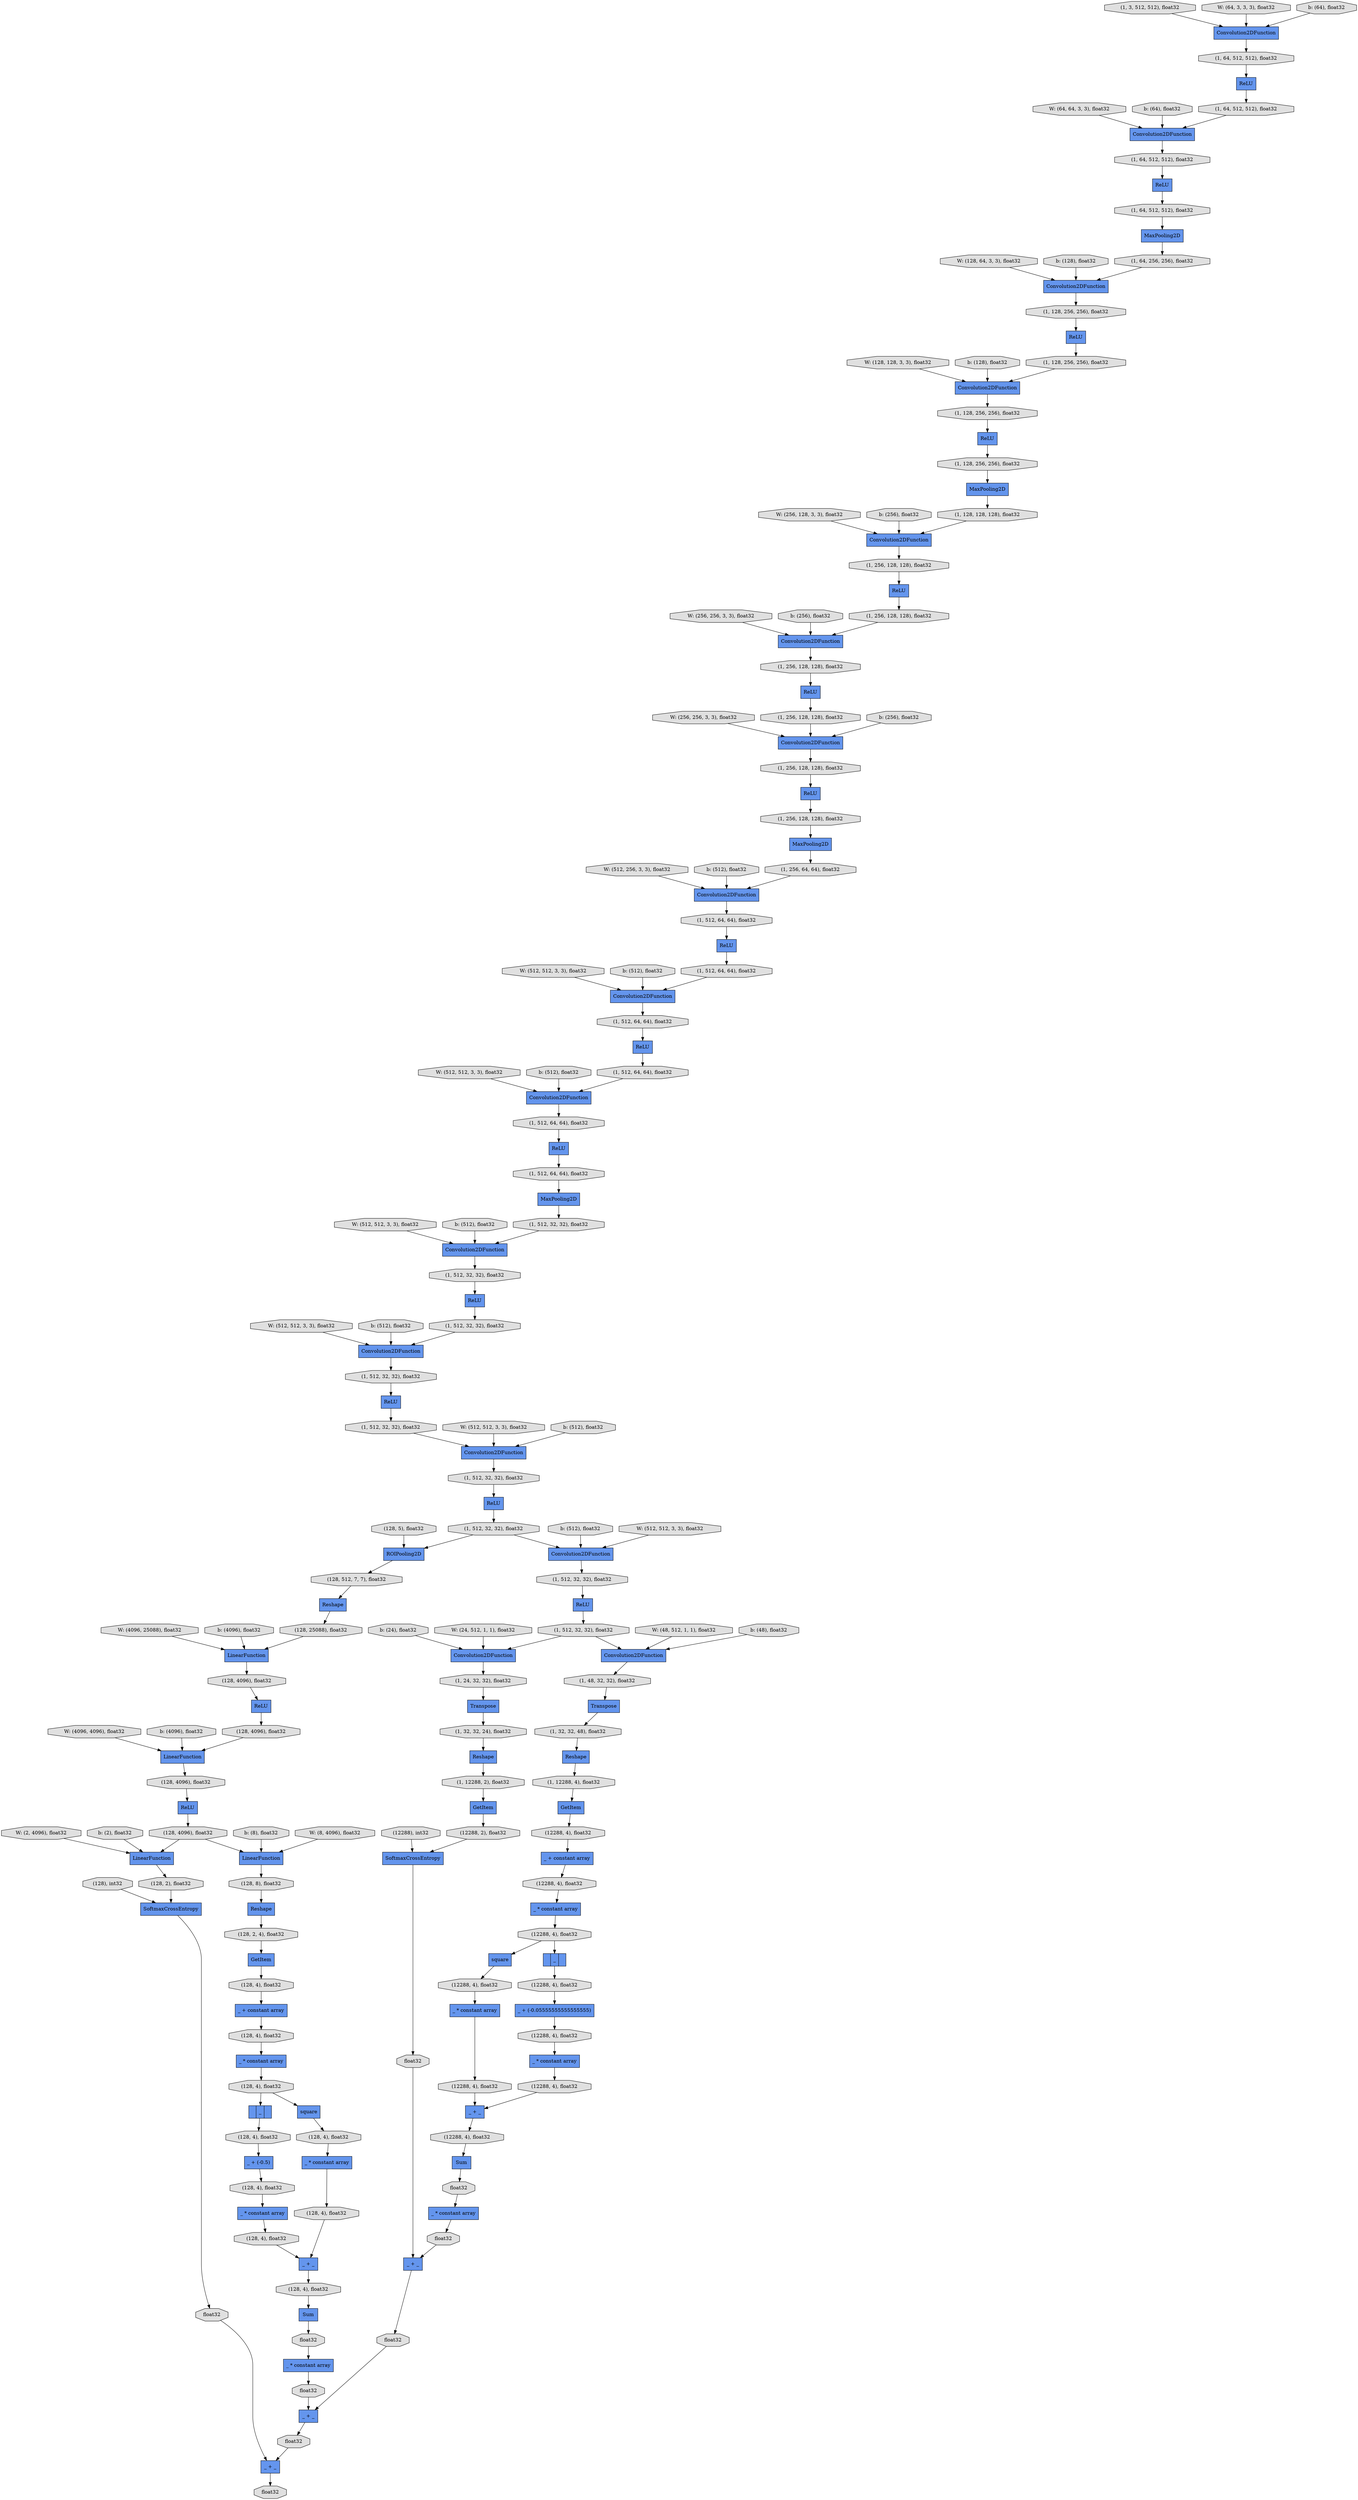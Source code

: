 digraph graphname{rankdir=TB;140594059247744 [shape="octagon",style="filled",fillcolor="#E0E0E0",label="(12288, 4), float32"];140594068406400 [shape="octagon",style="filled",fillcolor="#E0E0E0",label="b: (8), float32"];140594059247800 [shape="record",style="filled",fillcolor="#6495ED",label="_ * constant array"];140594059247856 [shape="record",style="filled",fillcolor="#6495ED",label="square"];140594068340688 [shape="record",style="filled",fillcolor="#6495ED",label="ReLU"];140594068381992 [shape="octagon",style="filled",fillcolor="#E0E0E0",label="W: (48, 512, 1, 1), float32"];140594068545832 [shape="octagon",style="filled",fillcolor="#E0E0E0",label="(1, 3, 512, 512), float32"];140594059247968 [shape="record",style="filled",fillcolor="#6495ED",label="_ + (-0.05555555555555555)"];140594068406624 [shape="octagon",style="filled",fillcolor="#E0E0E0",label="W: (2, 4096), float32"];140594068382048 [shape="octagon",style="filled",fillcolor="#E0E0E0",label="b: (24), float32"];140594075509144 [shape="octagon",style="filled",fillcolor="#E0E0E0",label="W: (64, 3, 3, 3), float32"];140594059248080 [shape="record",style="filled",fillcolor="#6495ED",label="_ * constant array"];140594068546056 [shape="record",style="filled",fillcolor="#6495ED",label="ReLU"];140594068382328 [shape="octagon",style="filled",fillcolor="#E0E0E0",label="b: (512), float32"];140594059248304 [shape="octagon",style="filled",fillcolor="#E0E0E0",label="(12288, 4), float32"];140594075509424 [shape="octagon",style="filled",fillcolor="#E0E0E0",label="b: (64), float32"];140594068546280 [shape="record",style="filled",fillcolor="#6495ED",label="Convolution2DFunction"];140594068407072 [shape="octagon",style="filled",fillcolor="#E0E0E0",label="b: (2), float32"];140594059248528 [shape="octagon",style="filled",fillcolor="#E0E0E0",label="(12288, 4), float32"];140594068546448 [shape="record",style="filled",fillcolor="#6495ED",label="Convolution2DFunction"];140594075509704 [shape="octagon",style="filled",fillcolor="#E0E0E0",label="W: (64, 64, 3, 3), float32"];140594059248640 [shape="record",style="filled",fillcolor="#6495ED",label="_ + _"];140594068382720 [shape="octagon",style="filled",fillcolor="#E0E0E0",label="W: (24, 512, 1, 1), float32"];140594059248696 [shape="octagon",style="filled",fillcolor="#E0E0E0",label="(12288, 4), float32"];140594059248752 [shape="record",style="filled",fillcolor="#6495ED",label="_ * constant array"];140594059248808 [shape="record",style="filled",fillcolor="#6495ED",label="SoftmaxCrossEntropy"];140594059248920 [shape="record",style="filled",fillcolor="#6495ED",label="Sum"];140594068383000 [shape="octagon",style="filled",fillcolor="#E0E0E0",label="W: (512, 512, 3, 3), float32"];140594075510040 [shape="octagon",style="filled",fillcolor="#E0E0E0",label="b: (64), float32"];140594059248976 [shape="octagon",style="filled",fillcolor="#E0E0E0",label="(12288, 4), float32"];140594068546952 [shape="record",style="filled",fillcolor="#6495ED",label="Convolution2DFunction"];140594059249144 [shape="octagon",style="filled",fillcolor="#E0E0E0",label="(12288, 4), float32"];140594075510320 [shape="octagon",style="filled",fillcolor="#E0E0E0",label="W: (128, 64, 3, 3), float32"];140594068547176 [shape="record",style="filled",fillcolor="#6495ED",label="Convolution2DFunction"];140594059249312 [shape="octagon",style="filled",fillcolor="#E0E0E0",label="float32"];140594059249368 [shape="record",style="filled",fillcolor="#6495ED",label="Reshape"];140594075510656 [shape="octagon",style="filled",fillcolor="#E0E0E0",label="b: (128), float32"];140594059249592 [shape="octagon",style="filled",fillcolor="#E0E0E0",label="float32"];140594059249648 [shape="octagon",style="filled",fillcolor="#E0E0E0",label="(12288), int32"];140594068383728 [shape="octagon",style="filled",fillcolor="#E0E0E0",label="b: (48), float32"];140594068547736 [shape="octagon",style="filled",fillcolor="#E0E0E0",label="(1, 512, 32, 32), float32"];140594075510936 [shape="octagon",style="filled",fillcolor="#E0E0E0",label="W: (128, 128, 3, 3), float32"];140594059249928 [shape="record",style="filled",fillcolor="#6495ED",label="GetItem"];140594068384064 [shape="octagon",style="filled",fillcolor="#E0E0E0",label="W: (4096, 25088), float32"];140594075511272 [shape="octagon",style="filled",fillcolor="#E0E0E0",label="b: (128), float32"];140594059250264 [shape="octagon",style="filled",fillcolor="#E0E0E0",label="float32"];140594068548296 [shape="record",style="filled",fillcolor="#6495ED",label="ReLU"];140594068384512 [shape="octagon",style="filled",fillcolor="#E0E0E0",label="b: (4096), float32"];140594075511552 [shape="octagon",style="filled",fillcolor="#E0E0E0",label="W: (256, 128, 3, 3), float32"];140594059250488 [shape="octagon",style="filled",fillcolor="#E0E0E0",label="(128, 2, 4), float32"];140594068384736 [shape="octagon",style="filled",fillcolor="#E0E0E0",label="W: (4096, 4096), float32"];140594075511888 [shape="octagon",style="filled",fillcolor="#E0E0E0",label="b: (256), float32"];140594059251048 [shape="octagon",style="filled",fillcolor="#E0E0E0",label="(128, 4), float32"];140594075512168 [shape="octagon",style="filled",fillcolor="#E0E0E0",label="W: (256, 256, 3, 3), float32"];140594068385184 [shape="octagon",style="filled",fillcolor="#E0E0E0",label="b: (4096), float32"];140594059251272 [shape="record",style="filled",fillcolor="#6495ED",label="_ + constant array"];140594059251328 [shape="record",style="filled",fillcolor="#6495ED",label="_ * constant array"];140594068385408 [shape="octagon",style="filled",fillcolor="#E0E0E0",label="W: (8, 4096), float32"];140594075512504 [shape="octagon",style="filled",fillcolor="#E0E0E0",label="b: (256), float32"];140594059251440 [shape="record",style="filled",fillcolor="#6495ED",label="|_|"];140594059251496 [shape="octagon",style="filled",fillcolor="#E0E0E0",label="(128, 4), float32"];140594075512784 [shape="octagon",style="filled",fillcolor="#E0E0E0",label="W: (256, 256, 3, 3), float32"];140594059292744 [shape="octagon",style="filled",fillcolor="#E0E0E0",label="(128, 4), float32"];140594068361400 [shape="octagon",style="filled",fillcolor="#E0E0E0",label="(1, 512, 32, 32), float32"];140594059292912 [shape="octagon",style="filled",fillcolor="#E0E0E0",label="(128, 4), float32"];140594059210992 [shape="record",style="filled",fillcolor="#6495ED",label="ROIPooling2D"];140594068336880 [shape="octagon",style="filled",fillcolor="#E0E0E0",label="(1, 256, 128, 128), float32"];140594059292968 [shape="record",style="filled",fillcolor="#6495ED",label="_ * constant array"];140594059293024 [shape="record",style="filled",fillcolor="#6495ED",label="square"];140594068336992 [shape="record",style="filled",fillcolor="#6495ED",label="Convolution2DFunction"];140594075595104 [shape="octagon",style="filled",fillcolor="#E0E0E0",label="b: (256), float32"];140594059211160 [shape="record",style="filled",fillcolor="#6495ED",label="Reshape"];140594059211216 [shape="octagon",style="filled",fillcolor="#E0E0E0",label="(128, 5), float32"];140594068279816 [shape="octagon",style="filled",fillcolor="#E0E0E0",label="(1, 64, 512, 512), float32"];140594059293248 [shape="record",style="filled",fillcolor="#6495ED",label="_ + (-0.5)"];140594068361792 [shape="octagon",style="filled",fillcolor="#E0E0E0",label="(1, 512, 32, 32), float32"];140594075595384 [shape="octagon",style="filled",fillcolor="#E0E0E0",label="W: (512, 256, 3, 3), float32"];140595553596024 [shape="record",style="filled",fillcolor="#6495ED",label="Convolution2DFunction"];140594059293360 [shape="record",style="filled",fillcolor="#6495ED",label="_ * constant array"];140594068361904 [shape="octagon",style="filled",fillcolor="#E0E0E0",label="(1, 512, 32, 32), float32"];140594068337328 [shape="octagon",style="filled",fillcolor="#E0E0E0",label="(1, 256, 128, 128), float32"];140594059293472 [shape="octagon",style="filled",fillcolor="#E0E0E0",label="(128, 4), float32"];140594059211608 [shape="octagon",style="filled",fillcolor="#E0E0E0",label="(128, 512, 7, 7), float32"];140594068337496 [shape="octagon",style="filled",fillcolor="#E0E0E0",label="(1, 256, 128, 128), float32"];140594068280152 [shape="record",style="filled",fillcolor="#6495ED",label="Convolution2DFunction"];140594068362184 [shape="octagon",style="filled",fillcolor="#E0E0E0",label="(1, 512, 32, 32), float32"];140594075595720 [shape="octagon",style="filled",fillcolor="#E0E0E0",label="b: (512), float32"];140594068280264 [shape="octagon",style="filled",fillcolor="#E0E0E0",label="(1, 64, 512, 512), float32"];140594059293696 [shape="octagon",style="filled",fillcolor="#E0E0E0",label="(128, 4), float32"];140594068337664 [shape="octagon",style="filled",fillcolor="#E0E0E0",label="(1, 256, 64, 64), float32"];140594068280320 [shape="record",style="filled",fillcolor="#6495ED",label="MaxPooling2D"];140594068362296 [shape="octagon",style="filled",fillcolor="#E0E0E0",label="(1, 32, 32, 48), float32"];140594059211832 [shape="record",style="filled",fillcolor="#6495ED",label="ReLU"];140594068337720 [shape="record",style="filled",fillcolor="#6495ED",label="Convolution2DFunction"];140595553596472 [shape="record",style="filled",fillcolor="#6495ED",label="Convolution2DFunction"];140594059293864 [shape="record",style="filled",fillcolor="#6495ED",label="_ + _"];140594068362408 [shape="octagon",style="filled",fillcolor="#E0E0E0",label="(1, 32, 32, 24), float32"];140594059211944 [shape="octagon",style="filled",fillcolor="#E0E0E0",label="(128, 25088), float32"];140594068337832 [shape="record",style="filled",fillcolor="#6495ED",label="Convolution2DFunction"];140594059212000 [shape="record",style="filled",fillcolor="#6495ED",label="LinearFunction"];140594075596000 [shape="octagon",style="filled",fillcolor="#E0E0E0",label="W: (512, 512, 3, 3), float32"];140594068280544 [shape="octagon",style="filled",fillcolor="#E0E0E0",label="(1, 64, 512, 512), float32"];140594059293976 [shape="octagon",style="filled",fillcolor="#E0E0E0",label="(128, 4), float32"];140594068452632 [shape="record",style="filled",fillcolor="#6495ED",label="Convolution2DFunction"];140594059294032 [shape="record",style="filled",fillcolor="#6495ED",label="_ * constant array"];140594068280656 [shape="record",style="filled",fillcolor="#6495ED",label="ReLU"];140594059294088 [shape="record",style="filled",fillcolor="#6495ED",label="SoftmaxCrossEntropy"];140594059212168 [shape="record",style="filled",fillcolor="#6495ED",label="LinearFunction"];140594068362632 [shape="octagon",style="filled",fillcolor="#E0E0E0",label="(1, 48, 32, 32), float32"];140594068338056 [shape="octagon",style="filled",fillcolor="#E0E0E0",label="(1, 512, 64, 64), float32"];140594059212224 [shape="octagon",style="filled",fillcolor="#E0E0E0",label="(128, 4096), float32"];140594068280768 [shape="octagon",style="filled",fillcolor="#E0E0E0",label="(1, 64, 512, 512), float32"];140594059294200 [shape="record",style="filled",fillcolor="#6495ED",label="Sum"];140594068362744 [shape="record",style="filled",fillcolor="#6495ED",label="Transpose"];140594059294256 [shape="octagon",style="filled",fillcolor="#E0E0E0",label="(128, 4), float32"];140594068362800 [shape="record",style="filled",fillcolor="#6495ED",label="Reshape"];140594075596336 [shape="octagon",style="filled",fillcolor="#E0E0E0",label="b: (512), float32"];140594068338224 [shape="record",style="filled",fillcolor="#6495ED",label="ReLU"];140594059212448 [shape="octagon",style="filled",fillcolor="#E0E0E0",label="(128, 4096), float32"];140594068338336 [shape="octagon",style="filled",fillcolor="#E0E0E0",label="(1, 512, 64, 64), float32"];140594059294424 [shape="octagon",style="filled",fillcolor="#E0E0E0",label="(128, 4), float32"];140594059212560 [shape="record",style="filled",fillcolor="#6495ED",label="ReLU"];140594068338448 [shape="record",style="filled",fillcolor="#6495ED",label="MaxPooling2D"];140594059294536 [shape="octagon",style="filled",fillcolor="#E0E0E0",label="float32"];140594059212616 [shape="record",style="filled",fillcolor="#6495ED",label="LinearFunction"];140594075596616 [shape="octagon",style="filled",fillcolor="#E0E0E0",label="W: (512, 512, 3, 3), float32"];140594068281160 [shape="octagon",style="filled",fillcolor="#E0E0E0",label="(1, 64, 256, 256), float32"];140594059212672 [shape="octagon",style="filled",fillcolor="#E0E0E0",label="(128, 4096), float32"];140594068363192 [shape="octagon",style="filled",fillcolor="#E0E0E0",label="(1, 12288, 4), float32"];140594059294704 [shape="octagon",style="filled",fillcolor="#E0E0E0",label="float32"];140594068281328 [shape="octagon",style="filled",fillcolor="#E0E0E0",label="(1, 128, 256, 256), float32"];140594059294760 [shape="record",style="filled",fillcolor="#6495ED",label="_ + _"];140594068338728 [shape="octagon",style="filled",fillcolor="#E0E0E0",label="(1, 512, 64, 64), float32"];140594059294816 [shape="octagon",style="filled",fillcolor="#E0E0E0",label="(128), int32"];140594068363416 [shape="octagon",style="filled",fillcolor="#E0E0E0",label="(1, 24, 32, 32), float32"];140594075596952 [shape="octagon",style="filled",fillcolor="#E0E0E0",label="b: (512), float32"];140594068338840 [shape="record",style="filled",fillcolor="#6495ED",label="ReLU"];140594068281496 [shape="record",style="filled",fillcolor="#6495ED",label="ReLU"];140594059213008 [shape="octagon",style="filled",fillcolor="#E0E0E0",label="(128, 4096), float32"];140594068338896 [shape="octagon",style="filled",fillcolor="#E0E0E0",label="(1, 512, 64, 64), float32"];140594068283288 [shape="record",style="filled",fillcolor="#6495ED",label="MaxPooling2D"];140594068363528 [shape="record",style="filled",fillcolor="#6495ED",label="Transpose"];140594068281552 [shape="record",style="filled",fillcolor="#6495ED",label="MaxPooling2D"];140594059213120 [shape="record",style="filled",fillcolor="#6495ED",label="LinearFunction"];140594068339008 [shape="record",style="filled",fillcolor="#6495ED",label="Convolution2DFunction"];140594068281664 [shape="octagon",style="filled",fillcolor="#E0E0E0",label="(1, 128, 256, 256), float32"];140594059213232 [shape="octagon",style="filled",fillcolor="#E0E0E0",label="(128, 8), float32"];140594075597232 [shape="octagon",style="filled",fillcolor="#E0E0E0",label="W: (512, 512, 3, 3), float32"];140594059295208 [shape="octagon",style="filled",fillcolor="#E0E0E0",label="float32"];140594068283344 [shape="record",style="filled",fillcolor="#6495ED",label="ReLU"];140594059295264 [shape="record",style="filled",fillcolor="#6495ED",label="_ + _"];140594059295320 [shape="record",style="filled",fillcolor="#6495ED",label="_ + _"];140594068339288 [shape="octagon",style="filled",fillcolor="#E0E0E0",label="(1, 512, 64, 64), float32"];140594059295376 [shape="octagon",style="filled",fillcolor="#E0E0E0",label="float32"];140594068282000 [shape="octagon",style="filled",fillcolor="#E0E0E0",label="(1, 128, 256, 256), float32"];140594059213512 [shape="octagon",style="filled",fillcolor="#E0E0E0",label="(128, 2), float32"];140594068363976 [shape="record",style="filled",fillcolor="#6495ED",label="Reshape"];140594068339400 [shape="record",style="filled",fillcolor="#6495ED",label="ReLU"];140594075597568 [shape="octagon",style="filled",fillcolor="#E0E0E0",label="b: (512), float32"];140594068339456 [shape="octagon",style="filled",fillcolor="#E0E0E0",label="(1, 512, 64, 64), float32"];140594068282112 [shape="record",style="filled",fillcolor="#6495ED",label="ReLU"];140594068364088 [shape="octagon",style="filled",fillcolor="#E0E0E0",label="(12288, 4), float32"];140594059295600 [shape="octagon",style="filled",fillcolor="#E0E0E0",label="float32"];140594068364144 [shape="octagon",style="filled",fillcolor="#E0E0E0",label="(12288, 2), float32"];140594068282224 [shape="octagon",style="filled",fillcolor="#E0E0E0",label="(1, 128, 256, 256), float32"];140594068339624 [shape="octagon",style="filled",fillcolor="#E0E0E0",label="(1, 512, 32, 32), float32"];140594068339680 [shape="record",style="filled",fillcolor="#6495ED",label="Convolution2DFunction"];140594059295768 [shape="octagon",style="filled",fillcolor="#E0E0E0",label="float32"];140594075597848 [shape="octagon",style="filled",fillcolor="#E0E0E0",label="W: (512, 512, 3, 3), float32"];140594068282392 [shape="octagon",style="filled",fillcolor="#E0E0E0",label="(1, 128, 128, 128), float32"];140594059213904 [shape="record",style="filled",fillcolor="#6495ED",label="_ + constant array"];140594068339792 [shape="record",style="filled",fillcolor="#6495ED",label="Convolution2DFunction"];140594068282448 [shape="record",style="filled",fillcolor="#6495ED",label="Convolution2DFunction"];140594068282560 [shape="record",style="filled",fillcolor="#6495ED",label="Convolution2DFunction"];140594059214128 [shape="record",style="filled",fillcolor="#6495ED",label="_ * constant array"];140594068364592 [shape="octagon",style="filled",fillcolor="#E0E0E0",label="(1, 12288, 2), float32"];140594068340016 [shape="octagon",style="filled",fillcolor="#E0E0E0",label="(1, 512, 32, 32), float32"];140594059214184 [shape="record",style="filled",fillcolor="#6495ED",label="|_|"];140594075598184 [shape="octagon",style="filled",fillcolor="#E0E0E0",label="b: (512), float32"];140594059214240 [shape="octagon",style="filled",fillcolor="#E0E0E0",label="(12288, 4), float32"];140594068340128 [shape="record",style="filled",fillcolor="#6495ED",label="ReLU"];140594068282784 [shape="octagon",style="filled",fillcolor="#E0E0E0",label="(1, 256, 128, 128), float32"];140594068364760 [shape="record",style="filled",fillcolor="#6495ED",label="GetItem"];140594068340184 [shape="record",style="filled",fillcolor="#6495ED",label="ReLU"];140594068282896 [shape="record",style="filled",fillcolor="#6495ED",label="ReLU"];140594068340296 [shape="octagon",style="filled",fillcolor="#E0E0E0",label="(1, 512, 32, 32), float32"];140594068282952 [shape="record",style="filled",fillcolor="#6495ED",label="ReLU"];140594059214464 [shape="octagon",style="filled",fillcolor="#E0E0E0",label="(12288, 4), float32"];140594075598464 [shape="octagon",style="filled",fillcolor="#E0E0E0",label="W: (512, 512, 3, 3), float32"];140594068283064 [shape="octagon",style="filled",fillcolor="#E0E0E0",label="(1, 256, 128, 128), float32"];140594068340520 [shape="octagon",style="filled",fillcolor="#E0E0E0",label="(1, 512, 32, 32), float32"];140594068283232 [shape="octagon",style="filled",fillcolor="#E0E0E0",label="(1, 256, 128, 128), float32"];140594068365208 [shape="record",style="filled",fillcolor="#6495ED",label="GetItem"];140594075598800 [shape="octagon",style="filled",fillcolor="#E0E0E0",label="b: (512), float32"];140594068385184 -> 140594059212168;140594059294760 -> 140594059295376;140594075510936 -> 140595553596472;140594068362408 -> 140594068363976;140594059213512 -> 140594059294088;140594059213904 -> 140594059214240;140594068339008 -> 140594068340016;140594075597568 -> 140594068339008;140594075510320 -> 140595553596024;140594059214464 -> 140594059247856;140594059214128 -> 140594059214464;140594068339456 -> 140594068338448;140594068280152 -> 140594068282784;140594068364592 -> 140594068364760;140594068340016 -> 140594068340184;140594068382720 -> 140594068546952;140594068340520 -> 140594068340688;140594068340128 -> 140594068361904;140594059212560 -> 140594059213008;140594059213008 -> 140594059213120;140594068548296 -> 140594068362184;140594059212000 -> 140594059212224;140594068280264 -> 140594068452632;140594075596336 -> 140594068337720;140594068283064 -> 140594068282448;140594059212672 -> 140594059212560;140594059251272 -> 140594059251496;140594068545832 -> 140594068546280;140594059249144 -> 140594059248920;140594068363416 -> 140594068363528;140594068283288 -> 140594068337664;140595553596024 -> 140594068281328;140594059292968 -> 140594059294704;140594059295600 -> 140594059295320;140594068281328 -> 140594068281496;140594068363192 -> 140594068365208;140594059249928 -> 140594059251048;140594068381992 -> 140594068547176;140595553596472 -> 140594068282000;140594059248640 -> 140594059249144;140594075596000 -> 140594068337720;140594068340184 -> 140594068340296;140594068382048 -> 140594068546952;140594068336992 -> 140594068338056;140594059250488 -> 140594059249928;140594059214464 -> 140594059214184;140594059211832 -> 140594059212448;140594059294032 -> 140594059294256;140594059248304 -> 140594059248080;140594059247856 -> 140594059248304;140594075596952 -> 140594068337832;140594075509424 -> 140594068546280;140594059292912 -> 140594059293248;140594059213008 -> 140594059212616;140594068546448 -> 140594068547736;140594068282392 -> 140594068280152;140594075595104 -> 140594068282560;140594068365208 -> 140594068364088;140594059293360 -> 140594059293696;140594059214184 -> 140594059247744;140594068547176 -> 140594068362632;140594068383000 -> 140594068546448;140594068282784 -> 140594068282952;140594068283344 -> 140594068336880;140594059294088 -> 140594059295208;140594059248976 -> 140594059248640;140594068281664 -> 140595553596472;140594068281496 -> 140594068281664;140594059212224 -> 140594059211832;140594068382328 -> 140594068546448;140594068338056 -> 140594068338224;140594068282000 -> 140594068282112;140594075511552 -> 140594068280152;140594059294200 -> 140594059294536;140594068407072 -> 140594059213120;140594068546056 -> 140594068280264;140594068546952 -> 140594068363416;140594068338840 -> 140594068338896;140594068339792 -> 140594068361792;140594068336880 -> 140594068282560;140594059249312 -> 140594059247800;140594059247744 -> 140594059247968;140594059293976 -> 140594059294032;140594059212448 -> 140594059212168;140594059294704 -> 140594059295264;140594068280768 -> 140594068280320;140594068338448 -> 140594068339624;140594068362800 -> 140594068363192;140594059247968 -> 140594059248696;140594059211608 -> 140594059211160;140594068337720 -> 140594068338728;140594068282896 -> 140594068337496;140594068362296 -> 140594068362800;140594059292744 -> 140594059251440;140594068280656 -> 140594068280768;140594068406400 -> 140594059212616;140594059248528 -> 140594059248640;140594059293024 -> 140594059293472;140594059247800 -> 140594059249592;140594059292744 -> 140594059293024;140594059249368 -> 140594059250488;140594068339400 -> 140594068339456;140594059294536 -> 140594059292968;140594059248696 -> 140594059248752;140594068282448 -> 140594068283232;140594059250264 -> 140594059294760;140594075598800 -> 140594068339792;140594059212616 -> 140594059213232;140594068547736 -> 140594068548296;140594059211160 -> 140594059211944;140594068338896 -> 140594068337832;140594068337496 -> 140594068283288;140594068281552 -> 140594068282392;140594075597232 -> 140594068339008;140594068364144 -> 140594059248808;140594059248920 -> 140594059249312;140594068385408 -> 140594059212616;140594068340688 -> 140594068361400;140594068364760 -> 140594068364144;140594075509144 -> 140594068546280;140594068338336 -> 140594068337720;140594068362184 -> 140594068547176;140594068452632 -> 140594068280544;140594075509704 -> 140594068452632;140594068339624 -> 140594068339008;140594075512504 -> 140594068282448;140594075511272 -> 140595553596472;140594059293248 -> 140594059293976;140594068363976 -> 140594068364592;140594068361792 -> 140594068340128;140594068546280 -> 140594068279816;140594068362744 -> 140594068362296;140594059251328 -> 140594059292744;140594068363528 -> 140594068362408;140594059295376 -> 140594059295264;140594059293864 -> 140594059294424;140594068339288 -> 140594068339400;140594068338224 -> 140594068338336;140594075512168 -> 140594068282448;140594059213232 -> 140594059249368;140594059295264 -> 140594059295600;140594059251048 -> 140594059251272;140594075596616 -> 140594068337832;140594075511888 -> 140594068280152;140594059295320 -> 140594059295768;140594068384512 -> 140594059212000;140594068361904 -> 140594068546448;140594075595384 -> 140594068336992;140594075510040 -> 140594068452632;140594059249648 -> 140594059248808;140594068337664 -> 140594068336992;140594059248752 -> 140594059248976;140594068279816 -> 140594068546056;140594068282112 -> 140594068282224;140594059293696 -> 140594059293864;140594059295208 -> 140594059295320;140594068361904 -> 140594059210992;140594059294424 -> 140594059294200;140594068339680 -> 140594068340520;140594059251440 -> 140594059292912;140594068384736 -> 140594059212168;140594068362632 -> 140594068362744;140594068384064 -> 140594059212000;140594068406624 -> 140594059213120;140594075597848 -> 140594068339680;140594068282952 -> 140594068283064;140594068338728 -> 140594068338840;140594075595720 -> 140594068336992;140594059212168 -> 140594059212672;140594068282560 -> 140594068337328;140594059248080 -> 140594059248528;140594059293472 -> 140594059293360;140594075598464 -> 140594068339792;140594068362184 -> 140594068546952;140594068282224 -> 140594068281552;140594059248808 -> 140594059250264;140594059213120 -> 140594059213512;140594068383728 -> 140594068547176;140594068337832 -> 140594068339288;140594059294256 -> 140594059293864;140594059210992 -> 140594059211608;140594068364088 -> 140594059213904;140594075512784 -> 140594068282560;140594068281160 -> 140595553596024;140594059294816 -> 140594059294088;140594068283232 -> 140594068283344;140594059251496 -> 140594059251328;140594059211216 -> 140594059210992;140594075598184 -> 140594068339680;140594075510656 -> 140595553596024;140594068361400 -> 140594068339792;140594068280320 -> 140594068281160;140594059211944 -> 140594059212000;140594068337328 -> 140594068282896;140594068280544 -> 140594068280656;140594059249592 -> 140594059294760;140594059214240 -> 140594059214128;140594068340296 -> 140594068339680;}